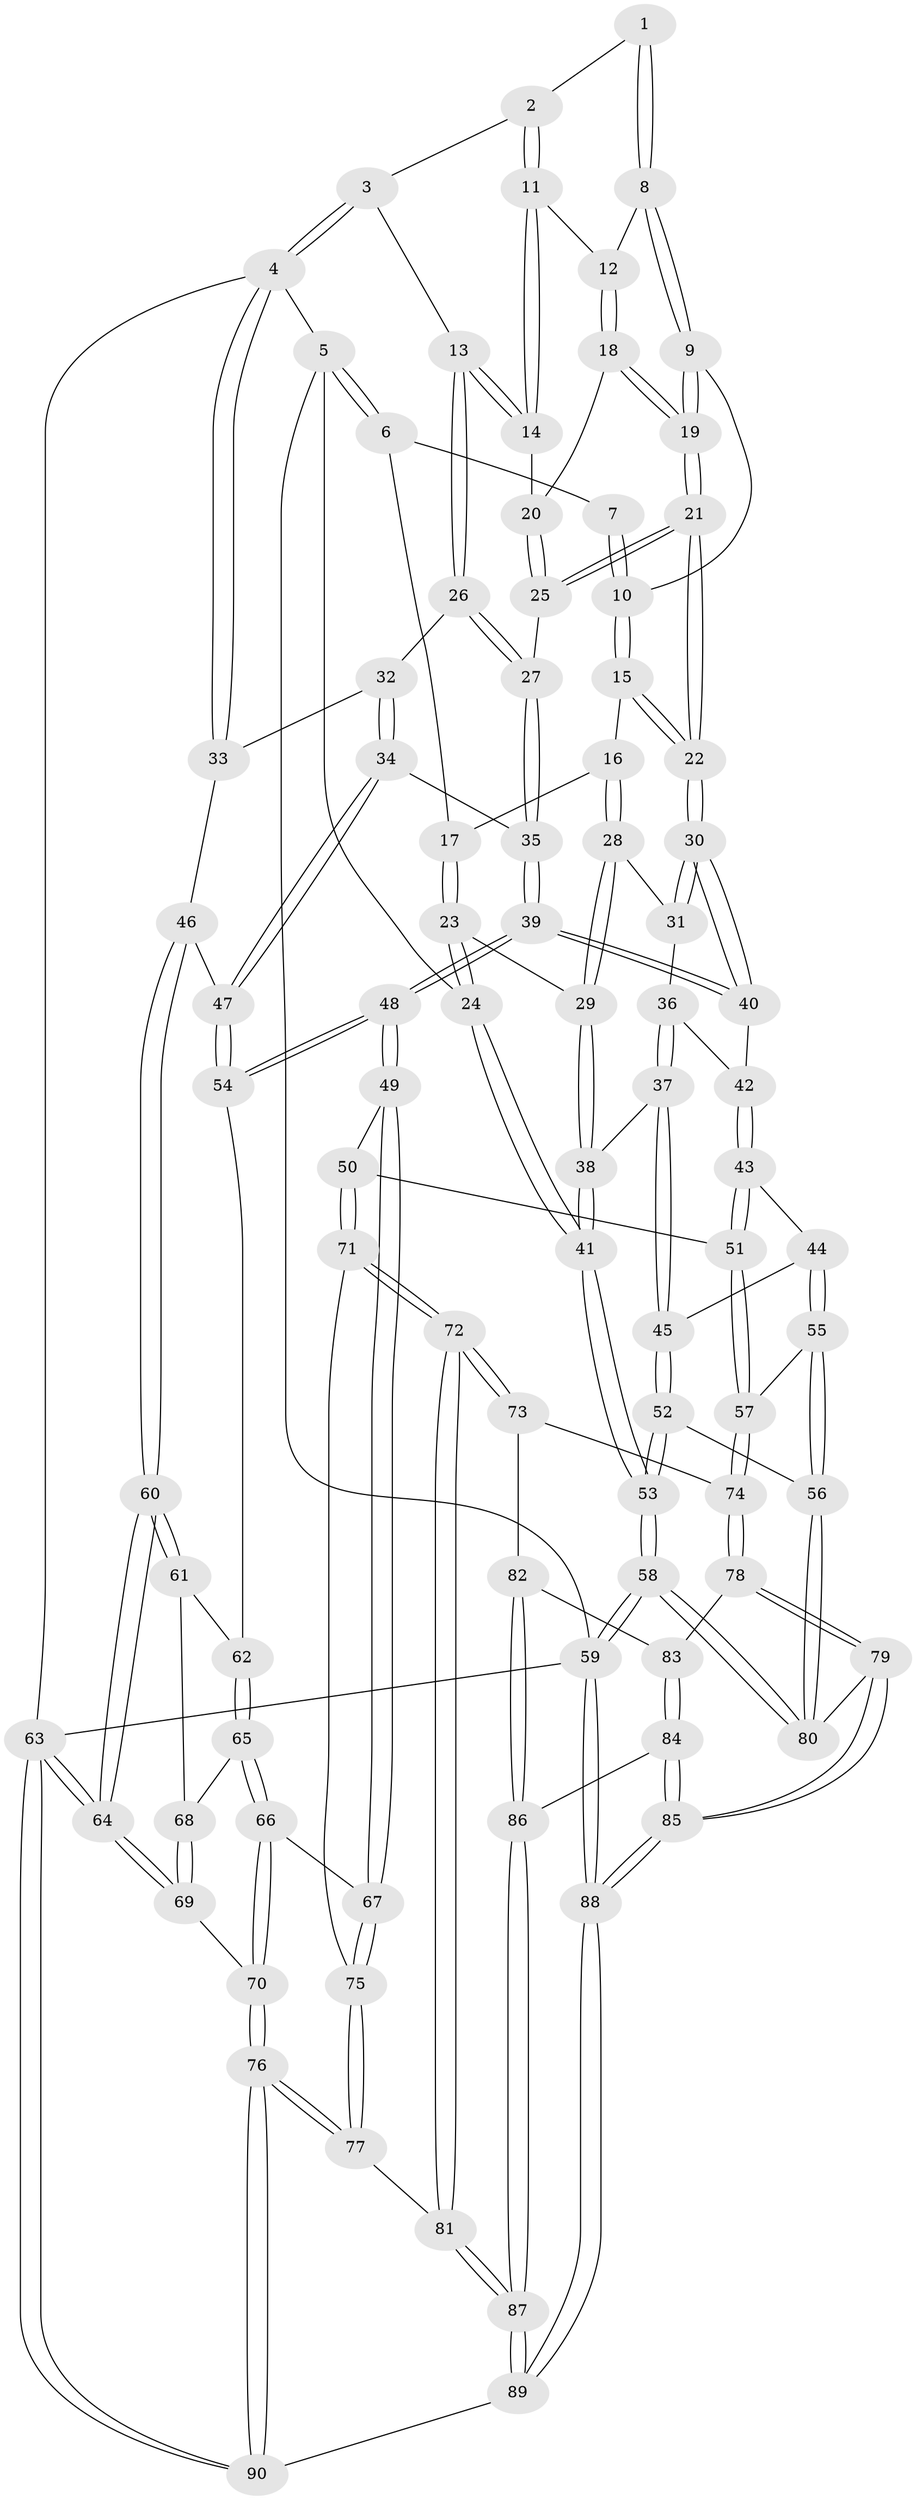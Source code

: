 // Generated by graph-tools (version 1.1) at 2025/00/03/09/25 05:00:20]
// undirected, 90 vertices, 222 edges
graph export_dot {
graph [start="1"]
  node [color=gray90,style=filled];
  1 [pos="+0.5534098038506485+0"];
  2 [pos="+0.5804024835750005+0"];
  3 [pos="+0.6609162736715647+0"];
  4 [pos="+1+0"];
  5 [pos="+0+0"];
  6 [pos="+0.030883005415574524+0"];
  7 [pos="+0.29929282904006665+0"];
  8 [pos="+0.4648780783381571+0.07979103975023152"];
  9 [pos="+0.43904423258641795+0.11773452299187961"];
  10 [pos="+0.37259607285933044+0.11195561444040697"];
  11 [pos="+0.595336408450604+0.09146702416328677"];
  12 [pos="+0.5742370738090151+0.11248532889492605"];
  13 [pos="+0.7340412658504317+0.1602087307547188"];
  14 [pos="+0.7044105585338333+0.15586077536718537"];
  15 [pos="+0.2855235673548073+0.1588585265277685"];
  16 [pos="+0.2831075309256579+0.15906866533827674"];
  17 [pos="+0.2002455136539286+0.11157341019733405"];
  18 [pos="+0.5557824876480465+0.1737934818567646"];
  19 [pos="+0.4762667896059678+0.19131694688477552"];
  20 [pos="+0.5829126045763308+0.18976808884316387"];
  21 [pos="+0.4503792222349308+0.30319814131372225"];
  22 [pos="+0.448502313539631+0.30534587554804266"];
  23 [pos="+0.11346545480555507+0.2388153915257337"];
  24 [pos="+0+0.19192025459905193"];
  25 [pos="+0.6035184797027978+0.286317097008208"];
  26 [pos="+0.7353416783151641+0.16143218086748568"];
  27 [pos="+0.6463876275345847+0.3051374691117886"];
  28 [pos="+0.26276095336973365+0.2892646770847015"];
  29 [pos="+0.15448408848415743+0.3150794603212262"];
  30 [pos="+0.43001491729573305+0.35247710506189556"];
  31 [pos="+0.26616363906669177+0.2923863241501102"];
  32 [pos="+0.8308219940446957+0.18139507617692463"];
  33 [pos="+1+0"];
  34 [pos="+0.8067425947122309+0.42633454270499765"];
  35 [pos="+0.6623928976399256+0.34550486352336457"];
  36 [pos="+0.26378487640669596+0.40812869448269246"];
  37 [pos="+0.18619641737345594+0.4488020183104979"];
  38 [pos="+0.13536310006822158+0.39365902045930057"];
  39 [pos="+0.5119733464512329+0.4804893827664732"];
  40 [pos="+0.4312489588319698+0.3836995203602818"];
  41 [pos="+0+0.45583341166596403"];
  42 [pos="+0.37575954064531325+0.4135058326264682"];
  43 [pos="+0.29782468057565+0.5374302246193006"];
  44 [pos="+0.240392815033438+0.5153551373515963"];
  45 [pos="+0.19358759095106162+0.4910011415469192"];
  46 [pos="+1+0.3788112705711297"];
  47 [pos="+0.8289271495934796+0.467515423635312"];
  48 [pos="+0.5364000991425932+0.5729663409931051"];
  49 [pos="+0.5193695590651456+0.6108315345424092"];
  50 [pos="+0.4187888719792587+0.690113263262783"];
  51 [pos="+0.3842455531025+0.6879198920404372"];
  52 [pos="+0.062078478226288245+0.6663034980538168"];
  53 [pos="+0+0.6231799130755963"];
  54 [pos="+0.8075492119213428+0.5191689852168024"];
  55 [pos="+0.20602817719854383+0.7369788703022573"];
  56 [pos="+0.16167059957916893+0.7397438451824367"];
  57 [pos="+0.2686071300575438+0.736589579298262"];
  58 [pos="+0+1"];
  59 [pos="+0+1"];
  60 [pos="+1+0.6828922512659974"];
  61 [pos="+0.9746291679964887+0.6368666327187498"];
  62 [pos="+0.8194279702603311+0.5627329924192963"];
  63 [pos="+1+1"];
  64 [pos="+1+1"];
  65 [pos="+0.8086484801456911+0.6734853414250614"];
  66 [pos="+0.7046979337382155+0.7698445635215339"];
  67 [pos="+0.6957820374450677+0.7681350395932545"];
  68 [pos="+0.8940891875041558+0.7542619532687905"];
  69 [pos="+0.9782977963793409+0.8687906609374006"];
  70 [pos="+0.7336989816334237+0.8325402459676632"];
  71 [pos="+0.45619874687646256+0.7904602183689159"];
  72 [pos="+0.4089898437946727+0.9569570937115354"];
  73 [pos="+0.31139939107943165+0.9021308380580009"];
  74 [pos="+0.296896654687014+0.8803322468193022"];
  75 [pos="+0.5700234117196026+0.8549048371332683"];
  76 [pos="+0.6915306804060114+1"];
  77 [pos="+0.5769190716089645+0.8836258774859058"];
  78 [pos="+0.2165468508707384+0.918943550085652"];
  79 [pos="+0.14267644347661645+0.8864251545050418"];
  80 [pos="+0.13327992118599633+0.8774166181437042"];
  81 [pos="+0.41436413877357714+0.9787918735145418"];
  82 [pos="+0.2788907631967393+0.939391360963363"];
  83 [pos="+0.2246552641291276+0.9307611172037361"];
  84 [pos="+0.23497418740235837+0.9750385303483586"];
  85 [pos="+0.19581056421189214+1"];
  86 [pos="+0.2716591472078913+0.9725181202719544"];
  87 [pos="+0.4302888129039637+1"];
  88 [pos="+0.1535770999423905+1"];
  89 [pos="+0.45047903846271337+1"];
  90 [pos="+0.7074167872162294+1"];
  1 -- 2;
  1 -- 8;
  1 -- 8;
  2 -- 3;
  2 -- 11;
  2 -- 11;
  3 -- 4;
  3 -- 4;
  3 -- 13;
  4 -- 5;
  4 -- 33;
  4 -- 33;
  4 -- 63;
  5 -- 6;
  5 -- 6;
  5 -- 24;
  5 -- 59;
  6 -- 7;
  6 -- 17;
  7 -- 10;
  7 -- 10;
  8 -- 9;
  8 -- 9;
  8 -- 12;
  9 -- 10;
  9 -- 19;
  9 -- 19;
  10 -- 15;
  10 -- 15;
  11 -- 12;
  11 -- 14;
  11 -- 14;
  12 -- 18;
  12 -- 18;
  13 -- 14;
  13 -- 14;
  13 -- 26;
  13 -- 26;
  14 -- 20;
  15 -- 16;
  15 -- 22;
  15 -- 22;
  16 -- 17;
  16 -- 28;
  16 -- 28;
  17 -- 23;
  17 -- 23;
  18 -- 19;
  18 -- 19;
  18 -- 20;
  19 -- 21;
  19 -- 21;
  20 -- 25;
  20 -- 25;
  21 -- 22;
  21 -- 22;
  21 -- 25;
  21 -- 25;
  22 -- 30;
  22 -- 30;
  23 -- 24;
  23 -- 24;
  23 -- 29;
  24 -- 41;
  24 -- 41;
  25 -- 27;
  26 -- 27;
  26 -- 27;
  26 -- 32;
  27 -- 35;
  27 -- 35;
  28 -- 29;
  28 -- 29;
  28 -- 31;
  29 -- 38;
  29 -- 38;
  30 -- 31;
  30 -- 31;
  30 -- 40;
  30 -- 40;
  31 -- 36;
  32 -- 33;
  32 -- 34;
  32 -- 34;
  33 -- 46;
  34 -- 35;
  34 -- 47;
  34 -- 47;
  35 -- 39;
  35 -- 39;
  36 -- 37;
  36 -- 37;
  36 -- 42;
  37 -- 38;
  37 -- 45;
  37 -- 45;
  38 -- 41;
  38 -- 41;
  39 -- 40;
  39 -- 40;
  39 -- 48;
  39 -- 48;
  40 -- 42;
  41 -- 53;
  41 -- 53;
  42 -- 43;
  42 -- 43;
  43 -- 44;
  43 -- 51;
  43 -- 51;
  44 -- 45;
  44 -- 55;
  44 -- 55;
  45 -- 52;
  45 -- 52;
  46 -- 47;
  46 -- 60;
  46 -- 60;
  47 -- 54;
  47 -- 54;
  48 -- 49;
  48 -- 49;
  48 -- 54;
  48 -- 54;
  49 -- 50;
  49 -- 67;
  49 -- 67;
  50 -- 51;
  50 -- 71;
  50 -- 71;
  51 -- 57;
  51 -- 57;
  52 -- 53;
  52 -- 53;
  52 -- 56;
  53 -- 58;
  53 -- 58;
  54 -- 62;
  55 -- 56;
  55 -- 56;
  55 -- 57;
  56 -- 80;
  56 -- 80;
  57 -- 74;
  57 -- 74;
  58 -- 59;
  58 -- 59;
  58 -- 80;
  58 -- 80;
  59 -- 88;
  59 -- 88;
  59 -- 63;
  60 -- 61;
  60 -- 61;
  60 -- 64;
  60 -- 64;
  61 -- 62;
  61 -- 68;
  62 -- 65;
  62 -- 65;
  63 -- 64;
  63 -- 64;
  63 -- 90;
  63 -- 90;
  64 -- 69;
  64 -- 69;
  65 -- 66;
  65 -- 66;
  65 -- 68;
  66 -- 67;
  66 -- 70;
  66 -- 70;
  67 -- 75;
  67 -- 75;
  68 -- 69;
  68 -- 69;
  69 -- 70;
  70 -- 76;
  70 -- 76;
  71 -- 72;
  71 -- 72;
  71 -- 75;
  72 -- 73;
  72 -- 73;
  72 -- 81;
  72 -- 81;
  73 -- 74;
  73 -- 82;
  74 -- 78;
  74 -- 78;
  75 -- 77;
  75 -- 77;
  76 -- 77;
  76 -- 77;
  76 -- 90;
  76 -- 90;
  77 -- 81;
  78 -- 79;
  78 -- 79;
  78 -- 83;
  79 -- 80;
  79 -- 85;
  79 -- 85;
  81 -- 87;
  81 -- 87;
  82 -- 83;
  82 -- 86;
  82 -- 86;
  83 -- 84;
  83 -- 84;
  84 -- 85;
  84 -- 85;
  84 -- 86;
  85 -- 88;
  85 -- 88;
  86 -- 87;
  86 -- 87;
  87 -- 89;
  87 -- 89;
  88 -- 89;
  88 -- 89;
  89 -- 90;
}
